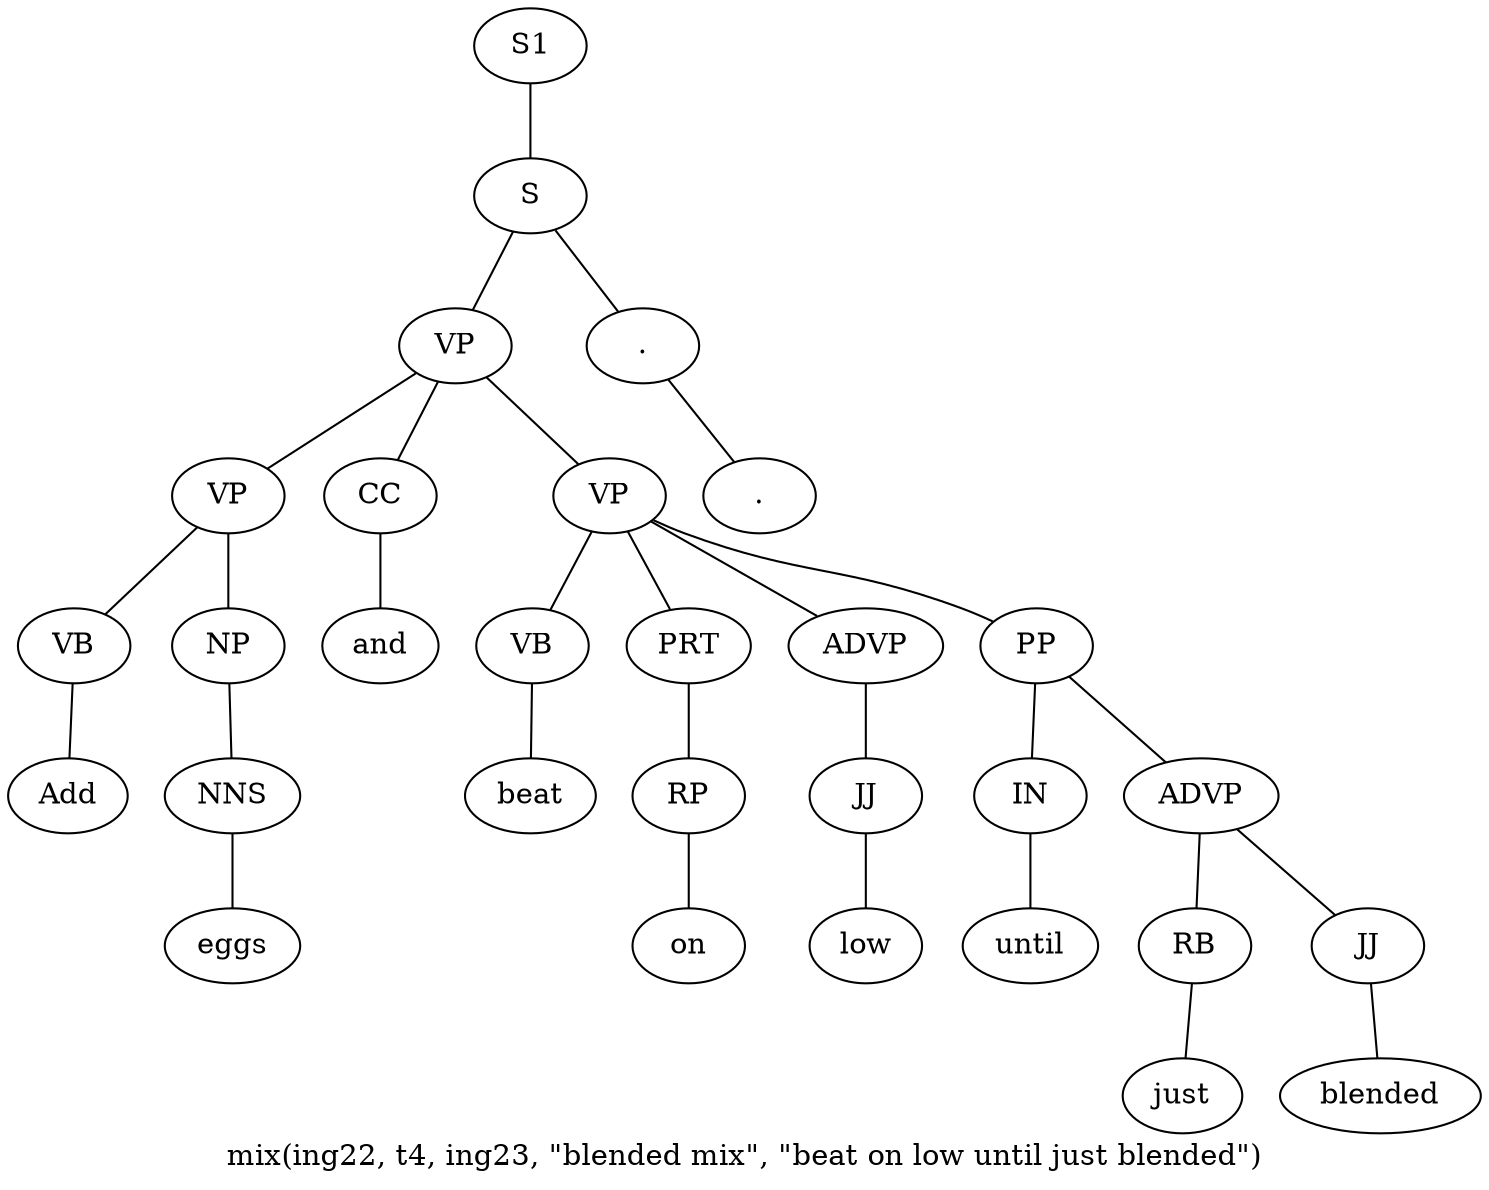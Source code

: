 graph SyntaxGraph {
	label = "mix(ing22, t4, ing23, \"blended mix\", \"beat on low until just blended\")";
	Node0 [label="S1"];
	Node1 [label="S"];
	Node2 [label="VP"];
	Node3 [label="VP"];
	Node4 [label="VB"];
	Node5 [label="Add"];
	Node6 [label="NP"];
	Node7 [label="NNS"];
	Node8 [label="eggs"];
	Node9 [label="CC"];
	Node10 [label="and"];
	Node11 [label="VP"];
	Node12 [label="VB"];
	Node13 [label="beat"];
	Node14 [label="PRT"];
	Node15 [label="RP"];
	Node16 [label="on"];
	Node17 [label="ADVP"];
	Node18 [label="JJ"];
	Node19 [label="low"];
	Node20 [label="PP"];
	Node21 [label="IN"];
	Node22 [label="until"];
	Node23 [label="ADVP"];
	Node24 [label="RB"];
	Node25 [label="just"];
	Node26 [label="JJ"];
	Node27 [label="blended"];
	Node28 [label="."];
	Node29 [label="."];

	Node0 -- Node1;
	Node1 -- Node2;
	Node1 -- Node28;
	Node2 -- Node3;
	Node2 -- Node9;
	Node2 -- Node11;
	Node3 -- Node4;
	Node3 -- Node6;
	Node4 -- Node5;
	Node6 -- Node7;
	Node7 -- Node8;
	Node9 -- Node10;
	Node11 -- Node12;
	Node11 -- Node14;
	Node11 -- Node17;
	Node11 -- Node20;
	Node12 -- Node13;
	Node14 -- Node15;
	Node15 -- Node16;
	Node17 -- Node18;
	Node18 -- Node19;
	Node20 -- Node21;
	Node20 -- Node23;
	Node21 -- Node22;
	Node23 -- Node24;
	Node23 -- Node26;
	Node24 -- Node25;
	Node26 -- Node27;
	Node28 -- Node29;
}